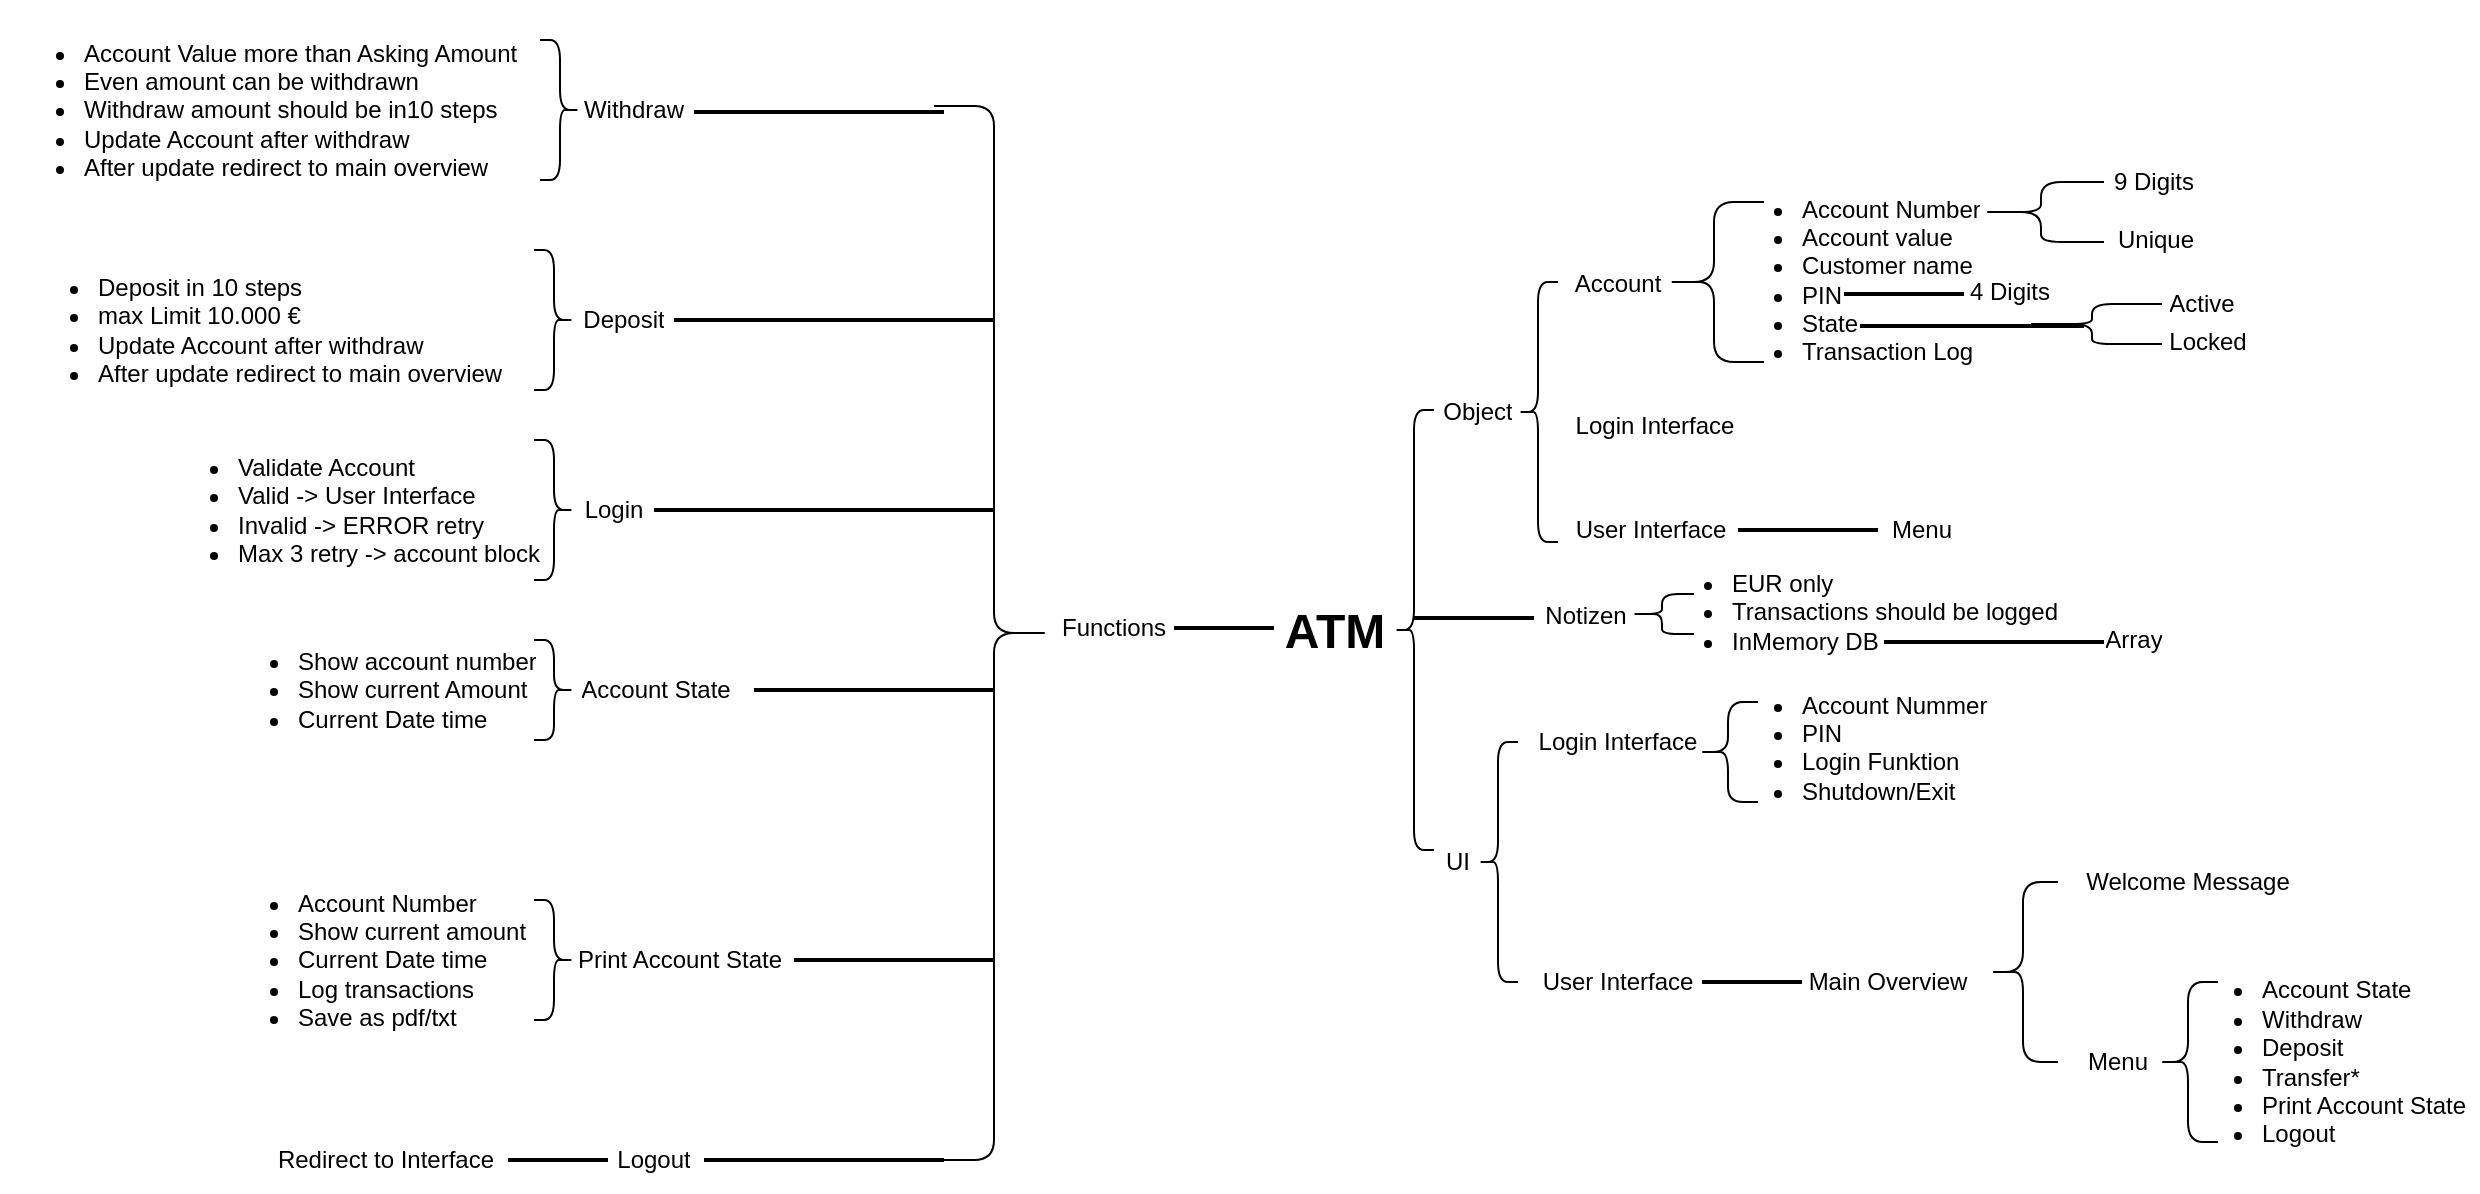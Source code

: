 <mxfile version="22.1.18" type="device">
  <diagram name="Seite-1" id="2nyF9EO_NIBPM2fhs2Vm">
    <mxGraphModel dx="4234" dy="1242" grid="1" gridSize="10" guides="1" tooltips="1" connect="1" arrows="1" fold="1" page="1" pageScale="1" pageWidth="827" pageHeight="1169" math="0" shadow="0">
      <root>
        <mxCell id="0" />
        <mxCell id="1" parent="0" />
        <mxCell id="mDNjzmUODRTjIEjVAQps-1" value="ATM" style="text;strokeColor=none;fillColor=none;html=1;fontSize=24;fontStyle=1;verticalAlign=middle;align=center;" vertex="1" parent="1">
          <mxGeometry x="-983" y="336" width="100" height="40" as="geometry" />
        </mxCell>
        <UserObject label="UI" placeholders="1" name="Variable" id="mDNjzmUODRTjIEjVAQps-2">
          <mxCell style="text;html=1;strokeColor=none;fillColor=none;align=center;verticalAlign=middle;whiteSpace=wrap;overflow=hidden;" vertex="1" parent="1">
            <mxGeometry x="-911" y="461" width="80" height="20" as="geometry" />
          </mxCell>
        </UserObject>
        <mxCell id="mDNjzmUODRTjIEjVAQps-3" value="" style="line;strokeWidth=2;html=1;" vertex="1" parent="1">
          <mxGeometry x="-893" y="344" width="60" height="10" as="geometry" />
        </mxCell>
        <mxCell id="mDNjzmUODRTjIEjVAQps-4" value="" style="line;strokeWidth=2;html=1;" vertex="1" parent="1">
          <mxGeometry x="-1013" y="349" width="50" height="10" as="geometry" />
        </mxCell>
        <UserObject label="Functions" placeholders="1" name="Variable" id="mDNjzmUODRTjIEjVAQps-5">
          <mxCell style="text;html=1;strokeColor=none;fillColor=none;align=center;verticalAlign=middle;whiteSpace=wrap;overflow=hidden;" vertex="1" parent="1">
            <mxGeometry x="-1083" y="344" width="80" height="20" as="geometry" />
          </mxCell>
        </UserObject>
        <mxCell id="mDNjzmUODRTjIEjVAQps-6" value="" style="shape=curlyBracket;whiteSpace=wrap;html=1;rounded=1;flipH=1;labelPosition=right;verticalLabelPosition=middle;align=left;verticalAlign=middle;size=0.5;" vertex="1" parent="1">
          <mxGeometry x="-1133" y="93" width="60" height="527" as="geometry" />
        </mxCell>
        <mxCell id="mDNjzmUODRTjIEjVAQps-7" value="" style="group" vertex="1" connectable="0" parent="1">
          <mxGeometry x="-861" y="371" width="500" height="265" as="geometry" />
        </mxCell>
        <mxCell id="mDNjzmUODRTjIEjVAQps-8" value="&lt;ul&gt;&lt;li&gt;Account Nummer&lt;/li&gt;&lt;li&gt;PIN&lt;/li&gt;&lt;li&gt;Login Funktion&lt;/li&gt;&lt;li&gt;Shutdown/Exit&lt;/li&gt;&lt;/ul&gt;" style="text;strokeColor=none;fillColor=none;html=1;whiteSpace=wrap;verticalAlign=middle;overflow=hidden;" vertex="1" parent="mDNjzmUODRTjIEjVAQps-7">
          <mxGeometry x="120" width="170" height="80" as="geometry" />
        </mxCell>
        <UserObject label="Login Interface" placeholders="1" name="Variable" id="mDNjzmUODRTjIEjVAQps-9">
          <mxCell style="text;html=1;strokeColor=none;fillColor=none;align=center;verticalAlign=middle;whiteSpace=wrap;overflow=hidden;" vertex="1" parent="mDNjzmUODRTjIEjVAQps-7">
            <mxGeometry x="20" y="30" width="100" height="20" as="geometry" />
          </mxCell>
        </UserObject>
        <UserObject label="User Interface" placeholders="1" name="Variable" id="mDNjzmUODRTjIEjVAQps-10">
          <mxCell style="text;html=1;strokeColor=none;fillColor=none;align=center;verticalAlign=middle;whiteSpace=wrap;overflow=hidden;" vertex="1" parent="mDNjzmUODRTjIEjVAQps-7">
            <mxGeometry x="20" y="150" width="100" height="20" as="geometry" />
          </mxCell>
        </UserObject>
        <UserObject label="Main Overview" placeholders="1" name="Variable" id="mDNjzmUODRTjIEjVAQps-11">
          <mxCell style="text;html=1;strokeColor=none;fillColor=none;align=center;verticalAlign=middle;whiteSpace=wrap;overflow=hidden;" vertex="1" parent="mDNjzmUODRTjIEjVAQps-7">
            <mxGeometry x="155" y="150" width="100" height="20" as="geometry" />
          </mxCell>
        </UserObject>
        <UserObject label="Welcome Message" placeholders="1" name="Variable" id="mDNjzmUODRTjIEjVAQps-12">
          <mxCell style="text;html=1;strokeColor=none;fillColor=none;align=center;verticalAlign=middle;whiteSpace=wrap;overflow=hidden;" vertex="1" parent="mDNjzmUODRTjIEjVAQps-7">
            <mxGeometry x="290" y="100" width="130" height="20" as="geometry" />
          </mxCell>
        </UserObject>
        <UserObject label="Menu" placeholders="1" name="Variable" id="mDNjzmUODRTjIEjVAQps-13">
          <mxCell style="text;html=1;strokeColor=none;fillColor=none;align=center;verticalAlign=middle;whiteSpace=wrap;overflow=hidden;" vertex="1" parent="mDNjzmUODRTjIEjVAQps-7">
            <mxGeometry x="270" y="190" width="100" height="20" as="geometry" />
          </mxCell>
        </UserObject>
        <mxCell id="mDNjzmUODRTjIEjVAQps-14" value="&lt;ul&gt;&lt;li&gt;Account State&lt;/li&gt;&lt;li&gt;Withdraw&lt;/li&gt;&lt;li&gt;Deposit&lt;/li&gt;&lt;li&gt;Transfer*&lt;/li&gt;&lt;li&gt;Print Account State&lt;/li&gt;&lt;li&gt;Logout&lt;/li&gt;&lt;/ul&gt;" style="text;strokeColor=none;fillColor=none;html=1;whiteSpace=wrap;verticalAlign=middle;overflow=hidden;" vertex="1" parent="mDNjzmUODRTjIEjVAQps-7">
          <mxGeometry x="350" y="135" width="150" height="130" as="geometry" />
        </mxCell>
        <mxCell id="mDNjzmUODRTjIEjVAQps-15" value="" style="shape=curlyBracket;whiteSpace=wrap;html=1;rounded=1;labelPosition=left;verticalLabelPosition=middle;align=right;verticalAlign=middle;" vertex="1" parent="mDNjzmUODRTjIEjVAQps-7">
          <mxGeometry y="40" width="20" height="120" as="geometry" />
        </mxCell>
        <mxCell id="mDNjzmUODRTjIEjVAQps-16" value="" style="shape=curlyBracket;whiteSpace=wrap;html=1;rounded=1;labelPosition=left;verticalLabelPosition=middle;align=right;verticalAlign=middle;" vertex="1" parent="mDNjzmUODRTjIEjVAQps-7">
          <mxGeometry x="255" y="110" width="35" height="90" as="geometry" />
        </mxCell>
        <mxCell id="mDNjzmUODRTjIEjVAQps-17" value="" style="shape=curlyBracket;whiteSpace=wrap;html=1;rounded=1;labelPosition=left;verticalLabelPosition=middle;align=right;verticalAlign=middle;" vertex="1" parent="mDNjzmUODRTjIEjVAQps-7">
          <mxGeometry x="340" y="160" width="30" height="80" as="geometry" />
        </mxCell>
        <mxCell id="mDNjzmUODRTjIEjVAQps-18" value="" style="shape=curlyBracket;whiteSpace=wrap;html=1;rounded=1;labelPosition=left;verticalLabelPosition=middle;align=right;verticalAlign=middle;" vertex="1" parent="mDNjzmUODRTjIEjVAQps-7">
          <mxGeometry x="110" y="20" width="30" height="50" as="geometry" />
        </mxCell>
        <mxCell id="mDNjzmUODRTjIEjVAQps-19" value="" style="line;strokeWidth=2;html=1;" vertex="1" parent="mDNjzmUODRTjIEjVAQps-7">
          <mxGeometry x="112" y="155" width="50" height="10" as="geometry" />
        </mxCell>
        <mxCell id="mDNjzmUODRTjIEjVAQps-20" value="" style="shape=curlyBracket;whiteSpace=wrap;html=1;rounded=1;labelPosition=left;verticalLabelPosition=middle;align=right;verticalAlign=middle;" vertex="1" parent="1">
          <mxGeometry x="-903" y="245" width="20" height="220" as="geometry" />
        </mxCell>
        <UserObject label="Object" placeholders="1" name="Variable" id="mDNjzmUODRTjIEjVAQps-21">
          <mxCell style="text;html=1;strokeColor=none;fillColor=none;align=center;verticalAlign=middle;whiteSpace=wrap;overflow=hidden;" vertex="1" parent="1">
            <mxGeometry x="-901" y="236" width="80" height="20" as="geometry" />
          </mxCell>
        </UserObject>
        <mxCell id="mDNjzmUODRTjIEjVAQps-22" value="" style="group" vertex="1" connectable="0" parent="1">
          <mxGeometry x="-841" y="121" width="385" height="194" as="geometry" />
        </mxCell>
        <UserObject label="Login Interface" placeholders="1" name="Variable" id="mDNjzmUODRTjIEjVAQps-23">
          <mxCell style="text;html=1;strokeColor=none;fillColor=none;align=center;verticalAlign=middle;whiteSpace=wrap;overflow=hidden;" vertex="1" parent="mDNjzmUODRTjIEjVAQps-22">
            <mxGeometry x="12" y="122" width="113" height="20" as="geometry" />
          </mxCell>
        </UserObject>
        <UserObject label="User Interface" placeholders="1" name="Variable" id="mDNjzmUODRTjIEjVAQps-24">
          <mxCell style="text;html=1;strokeColor=none;fillColor=none;align=center;verticalAlign=middle;whiteSpace=wrap;overflow=hidden;" vertex="1" parent="mDNjzmUODRTjIEjVAQps-22">
            <mxGeometry x="10" y="174" width="113" height="20" as="geometry" />
          </mxCell>
        </UserObject>
        <UserObject label="Menu" placeholders="1" name="Variable" id="mDNjzmUODRTjIEjVAQps-25">
          <mxCell style="text;html=1;strokeColor=none;fillColor=none;align=center;verticalAlign=middle;whiteSpace=wrap;overflow=hidden;" vertex="1" parent="mDNjzmUODRTjIEjVAQps-22">
            <mxGeometry x="162" y="174" width="80" height="20" as="geometry" />
          </mxCell>
        </UserObject>
        <mxCell id="mDNjzmUODRTjIEjVAQps-26" value="" style="group" vertex="1" connectable="0" parent="mDNjzmUODRTjIEjVAQps-22">
          <mxGeometry x="10" width="375" height="110" as="geometry" />
        </mxCell>
        <UserObject label="Account" placeholders="1" name="Variable" id="mDNjzmUODRTjIEjVAQps-27">
          <mxCell style="text;html=1;strokeColor=none;fillColor=none;align=center;verticalAlign=middle;whiteSpace=wrap;overflow=hidden;" vertex="1" parent="mDNjzmUODRTjIEjVAQps-26">
            <mxGeometry y="51" width="80" height="20" as="geometry" />
          </mxCell>
        </UserObject>
        <mxCell id="mDNjzmUODRTjIEjVAQps-28" value="&lt;ul&gt;&lt;li&gt;Account Number&lt;/li&gt;&lt;li&gt;Account value&lt;/li&gt;&lt;li&gt;Customer name&lt;/li&gt;&lt;li&gt;PIN&lt;/li&gt;&lt;li&gt;State&lt;/li&gt;&lt;li&gt;Transaction Log&lt;/li&gt;&lt;/ul&gt;" style="text;strokeColor=none;fillColor=none;html=1;whiteSpace=wrap;verticalAlign=middle;overflow=hidden;" vertex="1" parent="mDNjzmUODRTjIEjVAQps-26">
          <mxGeometry x="90" y="2" width="180" height="108" as="geometry" />
        </mxCell>
        <mxCell id="mDNjzmUODRTjIEjVAQps-29" value="" style="shape=curlyBracket;whiteSpace=wrap;html=1;rounded=1;labelPosition=left;verticalLabelPosition=middle;align=right;verticalAlign=middle;" vertex="1" parent="mDNjzmUODRTjIEjVAQps-26">
          <mxGeometry x="63" y="20" width="50" height="80" as="geometry" />
        </mxCell>
        <mxCell id="mDNjzmUODRTjIEjVAQps-30" value="" style="shape=curlyBracket;whiteSpace=wrap;html=1;rounded=1;labelPosition=left;verticalLabelPosition=middle;align=right;verticalAlign=middle;" vertex="1" parent="mDNjzmUODRTjIEjVAQps-26">
          <mxGeometry x="220" y="10" width="63" height="30" as="geometry" />
        </mxCell>
        <mxCell id="mDNjzmUODRTjIEjVAQps-31" value="" style="line;strokeWidth=2;html=1;" vertex="1" parent="mDNjzmUODRTjIEjVAQps-26">
          <mxGeometry x="153" y="61" width="60" height="10" as="geometry" />
        </mxCell>
        <mxCell id="mDNjzmUODRTjIEjVAQps-32" value="" style="line;strokeWidth=2;html=1;" vertex="1" parent="mDNjzmUODRTjIEjVAQps-26">
          <mxGeometry x="161" y="77" width="112" height="10" as="geometry" />
        </mxCell>
        <mxCell id="mDNjzmUODRTjIEjVAQps-33" value="" style="shape=curlyBracket;whiteSpace=wrap;html=1;rounded=1;labelPosition=left;verticalLabelPosition=middle;align=right;verticalAlign=middle;" vertex="1" parent="mDNjzmUODRTjIEjVAQps-26">
          <mxGeometry x="242" y="71" width="70" height="20" as="geometry" />
        </mxCell>
        <UserObject label="4 Digits" placeholders="1" name="Variable" id="mDNjzmUODRTjIEjVAQps-34">
          <mxCell style="text;html=1;strokeColor=none;fillColor=none;align=center;verticalAlign=middle;whiteSpace=wrap;overflow=hidden;" vertex="1" parent="mDNjzmUODRTjIEjVAQps-26">
            <mxGeometry x="206" y="55" width="60" height="20" as="geometry" />
          </mxCell>
        </UserObject>
        <UserObject label="Active" placeholders="1" name="Variable" id="mDNjzmUODRTjIEjVAQps-35">
          <mxCell style="text;html=1;strokeColor=none;fillColor=none;align=center;verticalAlign=middle;whiteSpace=wrap;overflow=hidden;" vertex="1" parent="mDNjzmUODRTjIEjVAQps-26">
            <mxGeometry x="292" y="61" width="80" height="20" as="geometry" />
          </mxCell>
        </UserObject>
        <UserObject label="Locked" placeholders="1" name="Variable" id="mDNjzmUODRTjIEjVAQps-36">
          <mxCell style="text;html=1;strokeColor=none;fillColor=none;align=center;verticalAlign=middle;whiteSpace=wrap;overflow=hidden;" vertex="1" parent="mDNjzmUODRTjIEjVAQps-26">
            <mxGeometry x="295" y="80" width="80" height="20" as="geometry" />
          </mxCell>
        </UserObject>
        <UserObject label="9 Digits" placeholders="1" name="Variable" id="mDNjzmUODRTjIEjVAQps-37">
          <mxCell style="text;html=1;strokeColor=none;fillColor=none;align=center;verticalAlign=middle;whiteSpace=wrap;overflow=hidden;" vertex="1" parent="mDNjzmUODRTjIEjVAQps-26">
            <mxGeometry x="268" width="80" height="20" as="geometry" />
          </mxCell>
        </UserObject>
        <UserObject label="Unique" placeholders="1" name="Variable" id="mDNjzmUODRTjIEjVAQps-38">
          <mxCell style="text;html=1;strokeColor=none;fillColor=none;align=center;verticalAlign=middle;whiteSpace=wrap;overflow=hidden;" vertex="1" parent="mDNjzmUODRTjIEjVAQps-26">
            <mxGeometry x="269" y="29" width="80" height="20" as="geometry" />
          </mxCell>
        </UserObject>
        <mxCell id="mDNjzmUODRTjIEjVAQps-39" value="" style="shape=curlyBracket;whiteSpace=wrap;html=1;rounded=1;labelPosition=left;verticalLabelPosition=middle;align=right;verticalAlign=middle;" vertex="1" parent="mDNjzmUODRTjIEjVAQps-22">
          <mxGeometry y="60" width="20" height="130" as="geometry" />
        </mxCell>
        <mxCell id="mDNjzmUODRTjIEjVAQps-40" value="" style="line;strokeWidth=2;html=1;" vertex="1" parent="mDNjzmUODRTjIEjVAQps-22">
          <mxGeometry x="110" y="179" width="70" height="10" as="geometry" />
        </mxCell>
        <mxCell id="mDNjzmUODRTjIEjVAQps-41" value="" style="group" vertex="1" connectable="0" parent="1">
          <mxGeometry x="-847" y="306" width="301" height="80" as="geometry" />
        </mxCell>
        <UserObject label="Notizen" placeholders="1" name="Variable" id="mDNjzmUODRTjIEjVAQps-42">
          <mxCell style="text;html=1;strokeColor=none;fillColor=none;align=center;verticalAlign=middle;whiteSpace=wrap;overflow=hidden;" vertex="1" parent="mDNjzmUODRTjIEjVAQps-41">
            <mxGeometry y="32" width="80" height="20" as="geometry" />
          </mxCell>
        </UserObject>
        <mxCell id="mDNjzmUODRTjIEjVAQps-43" value="&lt;ul&gt;&lt;li&gt;EUR only&lt;/li&gt;&lt;li&gt;Transactions should be logged&lt;/li&gt;&lt;li&gt;InMemory DB&lt;/li&gt;&lt;/ul&gt;" style="text;strokeColor=none;fillColor=none;html=1;whiteSpace=wrap;verticalAlign=middle;overflow=hidden;" vertex="1" parent="mDNjzmUODRTjIEjVAQps-41">
          <mxGeometry x="71" width="230" height="80" as="geometry" />
        </mxCell>
        <mxCell id="mDNjzmUODRTjIEjVAQps-44" value="" style="shape=curlyBracket;whiteSpace=wrap;html=1;rounded=1;labelPosition=left;verticalLabelPosition=middle;align=right;verticalAlign=middle;" vertex="1" parent="mDNjzmUODRTjIEjVAQps-41">
          <mxGeometry x="62" y="31" width="32" height="20" as="geometry" />
        </mxCell>
        <mxCell id="mDNjzmUODRTjIEjVAQps-45" value="" style="line;strokeWidth=2;html=1;" vertex="1" parent="mDNjzmUODRTjIEjVAQps-41">
          <mxGeometry x="189" y="50" width="110" height="10" as="geometry" />
        </mxCell>
        <UserObject label="Array" placeholders="1" name="Variable" id="mDNjzmUODRTjIEjVAQps-46">
          <mxCell style="text;html=1;strokeColor=none;fillColor=none;align=center;verticalAlign=middle;whiteSpace=wrap;overflow=hidden;" vertex="1" parent="1">
            <mxGeometry x="-573" y="350" width="80" height="20" as="geometry" />
          </mxCell>
        </UserObject>
        <mxCell id="mDNjzmUODRTjIEjVAQps-47" value="" style="group" vertex="1" connectable="0" parent="1">
          <mxGeometry x="-1600" y="40" width="497" height="590" as="geometry" />
        </mxCell>
        <mxCell id="mDNjzmUODRTjIEjVAQps-48" value="" style="group" vertex="1" connectable="0" parent="mDNjzmUODRTjIEjVAQps-47">
          <mxGeometry x="107" y="290" width="280" height="110" as="geometry" />
        </mxCell>
        <mxCell id="mDNjzmUODRTjIEjVAQps-49" value="&lt;ul&gt;&lt;li&gt;Show account number&lt;/li&gt;&lt;li&gt;Show current Amount&lt;/li&gt;&lt;li&gt;Current Date time&lt;/li&gt;&lt;/ul&gt;" style="text;strokeColor=none;fillColor=none;html=1;whiteSpace=wrap;verticalAlign=middle;overflow=hidden;movable=1;resizable=1;rotatable=1;deletable=1;editable=1;locked=0;connectable=1;" vertex="1" parent="mDNjzmUODRTjIEjVAQps-48">
          <mxGeometry width="280" height="110" as="geometry" />
        </mxCell>
        <mxCell id="mDNjzmUODRTjIEjVAQps-50" value="" style="shape=curlyBracket;whiteSpace=wrap;html=1;rounded=1;flipH=1;labelPosition=right;verticalLabelPosition=middle;align=left;verticalAlign=middle;" vertex="1" parent="mDNjzmUODRTjIEjVAQps-48">
          <mxGeometry x="160" y="30" width="20" height="50" as="geometry" />
        </mxCell>
        <UserObject label="Account State" placeholders="1" name="Variable" id="mDNjzmUODRTjIEjVAQps-51">
          <mxCell style="text;html=1;strokeColor=none;fillColor=none;align=center;verticalAlign=middle;whiteSpace=wrap;overflow=hidden;" vertex="1" parent="mDNjzmUODRTjIEjVAQps-48">
            <mxGeometry x="176" y="45" width="90" height="20" as="geometry" />
          </mxCell>
        </UserObject>
        <mxCell id="mDNjzmUODRTjIEjVAQps-52" value="" style="group" vertex="1" connectable="0" parent="mDNjzmUODRTjIEjVAQps-47">
          <mxGeometry x="77" y="200" width="280" height="110" as="geometry" />
        </mxCell>
        <mxCell id="mDNjzmUODRTjIEjVAQps-53" value="&lt;ul&gt;&lt;li&gt;Validate Account&lt;/li&gt;&lt;li&gt;Valid -&amp;gt; User Interface&lt;/li&gt;&lt;li&gt;Invalid -&amp;gt; ERROR retry&lt;/li&gt;&lt;li&gt;Max 3 retry -&amp;gt; account block&lt;/li&gt;&lt;/ul&gt;" style="text;strokeColor=none;fillColor=none;html=1;whiteSpace=wrap;verticalAlign=middle;overflow=hidden;" vertex="1" parent="mDNjzmUODRTjIEjVAQps-52">
          <mxGeometry width="280" height="110" as="geometry" />
        </mxCell>
        <mxCell id="mDNjzmUODRTjIEjVAQps-54" value="" style="shape=curlyBracket;whiteSpace=wrap;html=1;rounded=1;flipH=1;labelPosition=right;verticalLabelPosition=middle;align=left;verticalAlign=middle;" vertex="1" parent="mDNjzmUODRTjIEjVAQps-52">
          <mxGeometry x="190" y="20" width="20" height="70" as="geometry" />
        </mxCell>
        <UserObject label="Login" placeholders="1" name="Variable" id="mDNjzmUODRTjIEjVAQps-55">
          <mxCell style="text;html=1;strokeColor=none;fillColor=none;align=center;verticalAlign=middle;whiteSpace=wrap;overflow=hidden;" vertex="1" parent="mDNjzmUODRTjIEjVAQps-52">
            <mxGeometry x="190" y="45" width="80" height="20" as="geometry" />
          </mxCell>
        </UserObject>
        <mxCell id="mDNjzmUODRTjIEjVAQps-56" value="" style="group" vertex="1" connectable="0" parent="mDNjzmUODRTjIEjVAQps-47">
          <mxGeometry x="7" y="110" width="345" height="110" as="geometry" />
        </mxCell>
        <mxCell id="mDNjzmUODRTjIEjVAQps-57" value="&lt;ul&gt;&lt;li&gt;Deposit in 10 steps&lt;/li&gt;&lt;li&gt;max Limit 10.000 €&lt;/li&gt;&lt;li&gt;Update Account after withdraw&lt;/li&gt;&lt;li&gt;After update redirect to main overview&lt;/li&gt;&lt;/ul&gt;" style="text;strokeColor=none;fillColor=none;html=1;whiteSpace=wrap;verticalAlign=middle;overflow=hidden;" vertex="1" parent="mDNjzmUODRTjIEjVAQps-56">
          <mxGeometry width="280" height="110" as="geometry" />
        </mxCell>
        <mxCell id="mDNjzmUODRTjIEjVAQps-58" value="" style="shape=curlyBracket;whiteSpace=wrap;html=1;rounded=1;flipH=1;labelPosition=right;verticalLabelPosition=middle;align=left;verticalAlign=middle;" vertex="1" parent="mDNjzmUODRTjIEjVAQps-56">
          <mxGeometry x="260" y="15" width="20" height="70" as="geometry" />
        </mxCell>
        <UserObject label="Deposit" placeholders="1" name="Variable" id="mDNjzmUODRTjIEjVAQps-59">
          <mxCell style="text;html=1;strokeColor=none;fillColor=none;align=center;verticalAlign=middle;whiteSpace=wrap;overflow=hidden;" vertex="1" parent="mDNjzmUODRTjIEjVAQps-56">
            <mxGeometry x="265" y="40" width="80" height="20" as="geometry" />
          </mxCell>
        </UserObject>
        <mxCell id="mDNjzmUODRTjIEjVAQps-60" value="" style="group" vertex="1" connectable="0" parent="mDNjzmUODRTjIEjVAQps-47">
          <mxGeometry width="357" height="110" as="geometry" />
        </mxCell>
        <mxCell id="mDNjzmUODRTjIEjVAQps-61" value="&lt;ul&gt;&lt;li&gt;Account Value more than Asking Amount&lt;/li&gt;&lt;li&gt;Even amount can be withdrawn&lt;/li&gt;&lt;li&gt;Withdraw amount should be in10 steps&lt;/li&gt;&lt;li&gt;Update Account after withdraw&lt;/li&gt;&lt;li&gt;After update redirect to main overview&lt;/li&gt;&lt;/ul&gt;" style="text;strokeColor=none;fillColor=none;html=1;whiteSpace=wrap;verticalAlign=middle;overflow=hidden;" vertex="1" parent="mDNjzmUODRTjIEjVAQps-60">
          <mxGeometry width="280" height="110" as="geometry" />
        </mxCell>
        <mxCell id="mDNjzmUODRTjIEjVAQps-62" value="" style="shape=curlyBracket;whiteSpace=wrap;html=1;rounded=1;flipH=1;labelPosition=right;verticalLabelPosition=middle;align=left;verticalAlign=middle;" vertex="1" parent="mDNjzmUODRTjIEjVAQps-60">
          <mxGeometry x="270" y="20" width="20" height="70" as="geometry" />
        </mxCell>
        <UserObject label="Withdraw" placeholders="1" name="Variable" id="mDNjzmUODRTjIEjVAQps-63">
          <mxCell style="text;html=1;strokeColor=none;fillColor=none;align=center;verticalAlign=middle;whiteSpace=wrap;overflow=hidden;" vertex="1" parent="mDNjzmUODRTjIEjVAQps-60">
            <mxGeometry x="277" y="45" width="80" height="20" as="geometry" />
          </mxCell>
        </UserObject>
        <mxCell id="mDNjzmUODRTjIEjVAQps-64" value="" style="group" vertex="1" connectable="0" parent="mDNjzmUODRTjIEjVAQps-47">
          <mxGeometry x="107" y="420" width="303" height="120" as="geometry" />
        </mxCell>
        <UserObject label="Print Account State" placeholders="1" name="Variable" id="mDNjzmUODRTjIEjVAQps-65">
          <mxCell style="text;html=1;strokeColor=none;fillColor=none;align=center;verticalAlign=middle;whiteSpace=wrap;overflow=hidden;" vertex="1" parent="mDNjzmUODRTjIEjVAQps-64">
            <mxGeometry x="163" y="50" width="140" height="20" as="geometry" />
          </mxCell>
        </UserObject>
        <mxCell id="mDNjzmUODRTjIEjVAQps-66" value="&lt;ul&gt;&lt;li&gt;Account Number&lt;/li&gt;&lt;li&gt;Show current amount&lt;/li&gt;&lt;li&gt;Current Date time&lt;/li&gt;&lt;li&gt;Log transactions&lt;/li&gt;&lt;li&gt;Save as pdf/txt&lt;/li&gt;&lt;/ul&gt;" style="text;strokeColor=none;fillColor=none;html=1;whiteSpace=wrap;verticalAlign=middle;overflow=hidden;" vertex="1" parent="mDNjzmUODRTjIEjVAQps-64">
          <mxGeometry width="200" height="120" as="geometry" />
        </mxCell>
        <mxCell id="mDNjzmUODRTjIEjVAQps-67" value="" style="shape=curlyBracket;whiteSpace=wrap;html=1;rounded=1;flipH=1;labelPosition=right;verticalLabelPosition=middle;align=left;verticalAlign=middle;" vertex="1" parent="mDNjzmUODRTjIEjVAQps-64">
          <mxGeometry x="160" y="30" width="20" height="60" as="geometry" />
        </mxCell>
        <UserObject label="Logout" placeholders="1" name="Variable" id="mDNjzmUODRTjIEjVAQps-68">
          <mxCell style="text;html=1;strokeColor=none;fillColor=none;align=center;verticalAlign=middle;whiteSpace=wrap;overflow=hidden;" vertex="1" parent="mDNjzmUODRTjIEjVAQps-47">
            <mxGeometry x="287" y="570" width="80" height="20" as="geometry" />
          </mxCell>
        </UserObject>
        <UserObject label="Redirect to Interface" placeholders="1" name="Variable" id="mDNjzmUODRTjIEjVAQps-69">
          <mxCell style="text;html=1;strokeColor=none;fillColor=none;align=center;verticalAlign=middle;whiteSpace=wrap;overflow=hidden;" vertex="1" parent="mDNjzmUODRTjIEjVAQps-47">
            <mxGeometry x="123.5" y="570" width="137.5" height="20" as="geometry" />
          </mxCell>
        </UserObject>
        <mxCell id="mDNjzmUODRTjIEjVAQps-70" value="" style="line;strokeWidth=2;html=1;" vertex="1" parent="mDNjzmUODRTjIEjVAQps-47">
          <mxGeometry x="377" y="340" width="120" height="10" as="geometry" />
        </mxCell>
        <mxCell id="mDNjzmUODRTjIEjVAQps-71" value="" style="line;strokeWidth=2;html=1;" vertex="1" parent="mDNjzmUODRTjIEjVAQps-47">
          <mxGeometry x="327" y="250" width="170" height="10" as="geometry" />
        </mxCell>
        <mxCell id="mDNjzmUODRTjIEjVAQps-72" value="" style="line;strokeWidth=2;html=1;" vertex="1" parent="mDNjzmUODRTjIEjVAQps-47">
          <mxGeometry x="337" y="155" width="160" height="10" as="geometry" />
        </mxCell>
        <mxCell id="mDNjzmUODRTjIEjVAQps-73" value="" style="line;strokeWidth=2;html=1;" vertex="1" parent="mDNjzmUODRTjIEjVAQps-47">
          <mxGeometry x="347" y="51" width="125" height="10" as="geometry" />
        </mxCell>
        <mxCell id="mDNjzmUODRTjIEjVAQps-74" value="" style="line;strokeWidth=2;html=1;" vertex="1" parent="mDNjzmUODRTjIEjVAQps-47">
          <mxGeometry x="397" y="475" width="100" height="10" as="geometry" />
        </mxCell>
        <mxCell id="mDNjzmUODRTjIEjVAQps-75" value="" style="line;strokeWidth=2;html=1;" vertex="1" parent="mDNjzmUODRTjIEjVAQps-47">
          <mxGeometry x="352" y="575" width="120" height="10" as="geometry" />
        </mxCell>
        <mxCell id="mDNjzmUODRTjIEjVAQps-76" value="" style="line;strokeWidth=2;html=1;" vertex="1" parent="mDNjzmUODRTjIEjVAQps-47">
          <mxGeometry x="254" y="575" width="50" height="10" as="geometry" />
        </mxCell>
      </root>
    </mxGraphModel>
  </diagram>
</mxfile>
